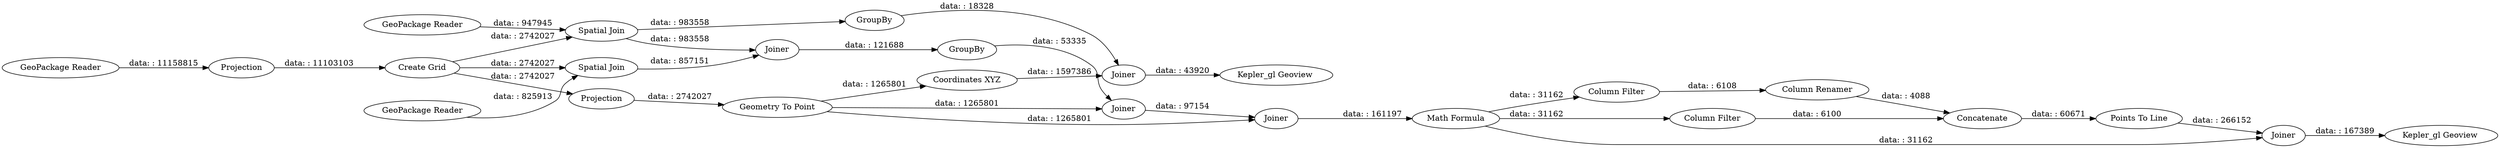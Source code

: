 digraph {
	"-4326742733490124887_10" [label=Projection]
	"-4326742733490124887_11" [label="Geometry To Point"]
	"-4326742733490124887_19" [label="Points To Line"]
	"-4326742733490124887_15" [label="Column Filter"]
	"-4326742733490124887_22" [label=GroupBy]
	"-4326742733490124887_14" [label="Math Formula"]
	"-4326742733490124887_25" [label="Kepler_gl Geoview "]
	"-4326742733490124887_7" [label="Spatial Join"]
	"-4326742733490124887_13" [label=Joiner]
	"-4326742733490124887_6" [label="Spatial Join"]
	"-4326742733490124887_17" [label="Column Renamer"]
	"-4326742733490124887_9" [label=GroupBy]
	"-4326742733490124887_20" [label=Joiner]
	"-4326742733490124887_4" [label="GeoPackage Reader"]
	"-4326742733490124887_16" [label="Column Filter"]
	"-4326742733490124887_3" [label="Create Grid"]
	"-4326742733490124887_24" [label=Joiner]
	"-4326742733490124887_21" [label="Kepler_gl Geoview "]
	"-4326742733490124887_12" [label=Joiner]
	"-4326742733490124887_2" [label=Projection]
	"-4326742733490124887_1" [label="GeoPackage Reader"]
	"-4326742733490124887_5" [label="GeoPackage Reader"]
	"-4326742733490124887_8" [label=Joiner]
	"-4326742733490124887_23" [label="Coordinates XYZ"]
	"-4326742733490124887_18" [label=Concatenate]
	"-4326742733490124887_7" -> "-4326742733490124887_22" [label="data: : 983558"]
	"-4326742733490124887_4" -> "-4326742733490124887_6" [label="data: : 825913"]
	"-4326742733490124887_3" -> "-4326742733490124887_6" [label="data: : 2742027"]
	"-4326742733490124887_9" -> "-4326742733490124887_12" [label="data: : 53335"]
	"-4326742733490124887_7" -> "-4326742733490124887_8" [label="data: : 983558"]
	"-4326742733490124887_11" -> "-4326742733490124887_12" [label="data: : 1265801"]
	"-4326742733490124887_17" -> "-4326742733490124887_18" [label="data: : 4088"]
	"-4326742733490124887_3" -> "-4326742733490124887_7" [label="data: : 2742027"]
	"-4326742733490124887_11" -> "-4326742733490124887_23" [label="data: : 1265801"]
	"-4326742733490124887_8" -> "-4326742733490124887_9" [label="data: : 121688"]
	"-4326742733490124887_13" -> "-4326742733490124887_14" [label="data: : 161197"]
	"-4326742733490124887_11" -> "-4326742733490124887_13" [label="data: : 1265801"]
	"-4326742733490124887_20" -> "-4326742733490124887_21" [label="data: : 167389"]
	"-4326742733490124887_24" -> "-4326742733490124887_25" [label="data: : 43920"]
	"-4326742733490124887_15" -> "-4326742733490124887_18" [label="data: : 6100"]
	"-4326742733490124887_14" -> "-4326742733490124887_15" [label="data: : 31162"]
	"-4326742733490124887_16" -> "-4326742733490124887_17" [label="data: : 6108"]
	"-4326742733490124887_10" -> "-4326742733490124887_11" [label="data: : 2742027"]
	"-4326742733490124887_23" -> "-4326742733490124887_24" [label="data: : 1597386"]
	"-4326742733490124887_3" -> "-4326742733490124887_10" [label="data: : 2742027"]
	"-4326742733490124887_18" -> "-4326742733490124887_19" [label="data: : 60671"]
	"-4326742733490124887_6" -> "-4326742733490124887_8" [label="data: : 857151"]
	"-4326742733490124887_22" -> "-4326742733490124887_24" [label="data: : 18328"]
	"-4326742733490124887_5" -> "-4326742733490124887_7" [label="data: : 947945"]
	"-4326742733490124887_14" -> "-4326742733490124887_16" [label="data: : 31162"]
	"-4326742733490124887_19" -> "-4326742733490124887_20" [label="data: : 266152"]
	"-4326742733490124887_2" -> "-4326742733490124887_3" [label="data: : 11103103"]
	"-4326742733490124887_14" -> "-4326742733490124887_20" [label="data: : 31162"]
	"-4326742733490124887_1" -> "-4326742733490124887_2" [label="data: : 11158815"]
	"-4326742733490124887_12" -> "-4326742733490124887_13" [label="data: : 97154"]
	rankdir=LR
}
